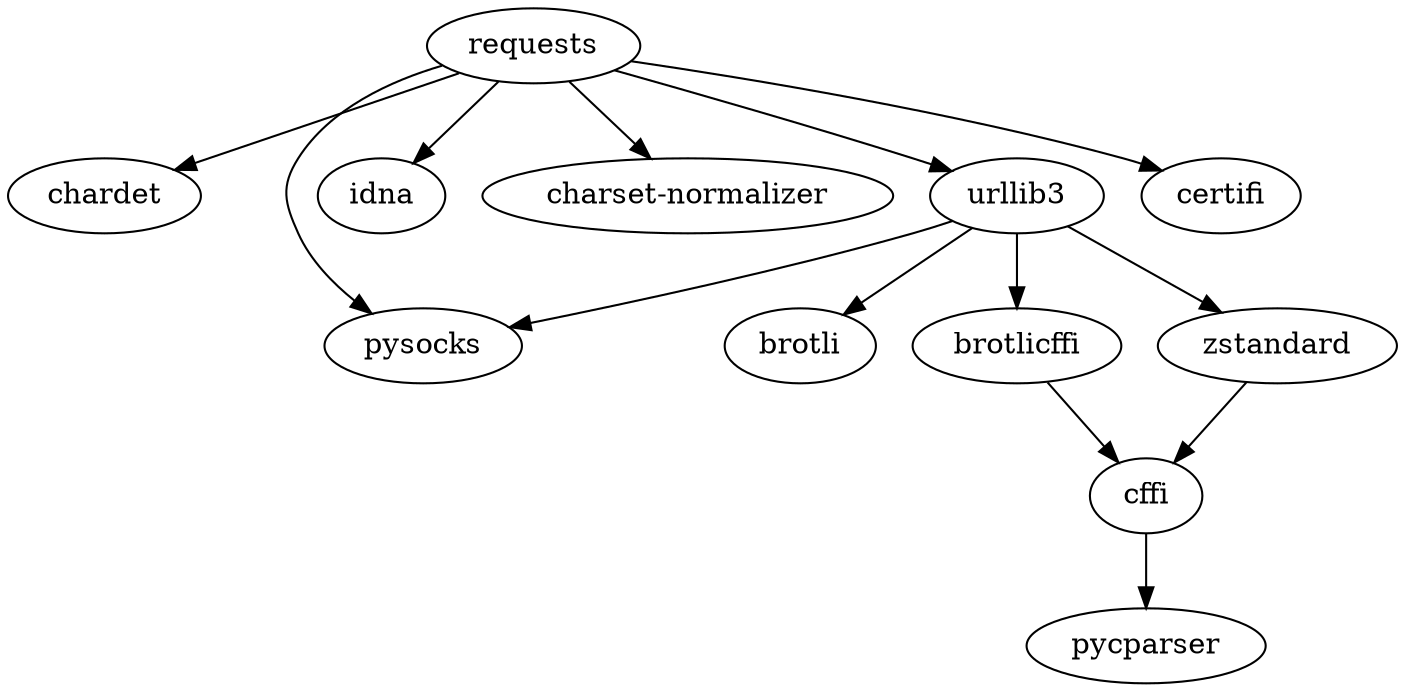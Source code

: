 digraph "requests package dependencies" {
	requests
	requests -> chardet
	requests -> pysocks
	requests -> idna
	requests -> "charset-normalizer"
	requests -> urllib3
	requests -> certifi
	"charset-normalizer"
	idna
	urllib3
	urllib3 -> pysocks
	urllib3 -> brotli
	urllib3 -> brotlicffi
	urllib3 -> zstandard
	certifi
	pysocks
	chardet
	brotli
	brotlicffi
	brotlicffi -> cffi
	zstandard
	zstandard -> cffi
	cffi
	cffi -> pycparser
	pycparser
}
